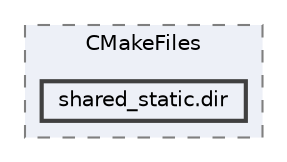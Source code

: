 digraph "/home/alexandros/Documents/PLT/V4/pokemon-championship/build/src/shared/CMakeFiles/shared_static.dir"
{
 // LATEX_PDF_SIZE
  bgcolor="transparent";
  edge [fontname=Helvetica,fontsize=10,labelfontname=Helvetica,labelfontsize=10];
  node [fontname=Helvetica,fontsize=10,shape=box,height=0.2,width=0.4];
  compound=true
  subgraph clusterdir_a95d5d139f1917919f942f15b001e144 {
    graph [ bgcolor="#edf0f7", pencolor="grey50", label="CMakeFiles", fontname=Helvetica,fontsize=10 style="filled,dashed", URL="dir_a95d5d139f1917919f942f15b001e144.html",tooltip=""]
  dir_617482f352605a155a30ee1f633f4f32 [label="shared_static.dir", fillcolor="#edf0f7", color="grey25", style="filled,bold", URL="dir_617482f352605a155a30ee1f633f4f32.html",tooltip=""];
  }
}
